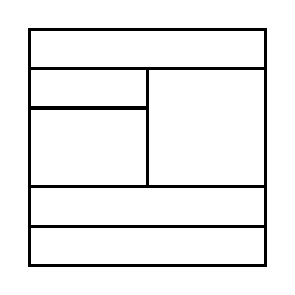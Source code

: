 \begin{tikzpicture}[very thick, scale=.5]
    \draw (0,5) rectangle (6,6);
    \draw (0,4) rectangle (3,5);
    \draw (0,2) rectangle (3,4);
    \draw (3,2) rectangle (6,5);
    \draw (0,1) rectangle (6,2);
    \draw (0,0) rectangle (6,1);
\end{tikzpicture}
